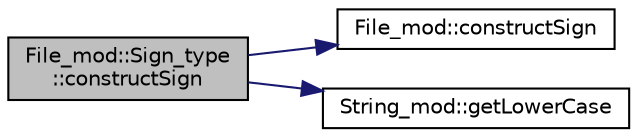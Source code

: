 digraph "File_mod::Sign_type::constructSign"
{
 // LATEX_PDF_SIZE
  edge [fontname="Helvetica",fontsize="10",labelfontname="Helvetica",labelfontsize="10"];
  node [fontname="Helvetica",fontsize="10",shape=record];
  rankdir="LR";
  Node1 [label="File_mod::Sign_type\l::constructSign",height=0.2,width=0.4,color="black", fillcolor="grey75", style="filled", fontcolor="black",tooltip=" "];
  Node1 -> Node2 [color="midnightblue",fontsize="10",style="solid",fontname="Helvetica"];
  Node2 [label="File_mod::constructSign",height=0.2,width=0.4,color="black", fillcolor="white", style="filled",URL="$namespaceFile__mod.html#a73f363963d81271405dde15c0f1138b0",tooltip=" "];
  Node1 -> Node3 [color="midnightblue",fontsize="10",style="solid",fontname="Helvetica"];
  Node3 [label="String_mod::getLowerCase",height=0.2,width=0.4,color="black", fillcolor="white", style="filled",URL="$namespaceString__mod.html#ade10dffb10b5ed445fec280457aa9eb4",tooltip="Return the lowercase of the input assumed-size character vector."];
}

